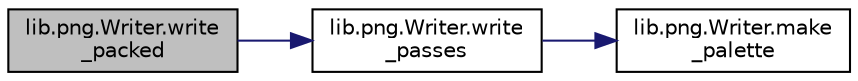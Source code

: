 digraph "lib.png.Writer.write_packed"
{
  edge [fontname="Helvetica",fontsize="10",labelfontname="Helvetica",labelfontsize="10"];
  node [fontname="Helvetica",fontsize="10",shape=record];
  rankdir="LR";
  Node26 [label="lib.png.Writer.write\l_packed",height=0.2,width=0.4,color="black", fillcolor="grey75", style="filled", fontcolor="black"];
  Node26 -> Node27 [color="midnightblue",fontsize="10",style="solid",fontname="Helvetica"];
  Node27 [label="lib.png.Writer.write\l_passes",height=0.2,width=0.4,color="black", fillcolor="white", style="filled",URL="$classlib_1_1png_1_1_writer.html#a6826050647c055bb388782a46f5fc08f"];
  Node27 -> Node28 [color="midnightblue",fontsize="10",style="solid",fontname="Helvetica"];
  Node28 [label="lib.png.Writer.make\l_palette",height=0.2,width=0.4,color="black", fillcolor="white", style="filled",URL="$classlib_1_1png_1_1_writer.html#a011e08b5ac4df1948bf7ff7a2c634490"];
}
